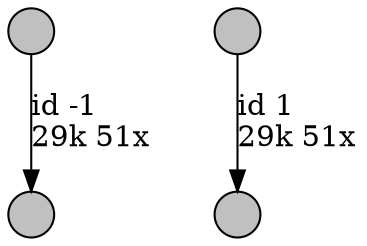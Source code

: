 digraph {
nodesep = 0.5;
node [shape = circle, label = "", height = 0.3];
"0" [style = "filled", fillcolor = "grey"];
"1" [style = "filled", fillcolor = "grey"];
"2" [style = "filled", fillcolor = "grey"];
"3" [style = "filled", fillcolor = "grey"];
"3" -> "2" [label = "id 1\l29k 51x", color = "black"] ;
"1" -> "0" [label = "id -1\l29k 51x", color = "black"] ;
}
